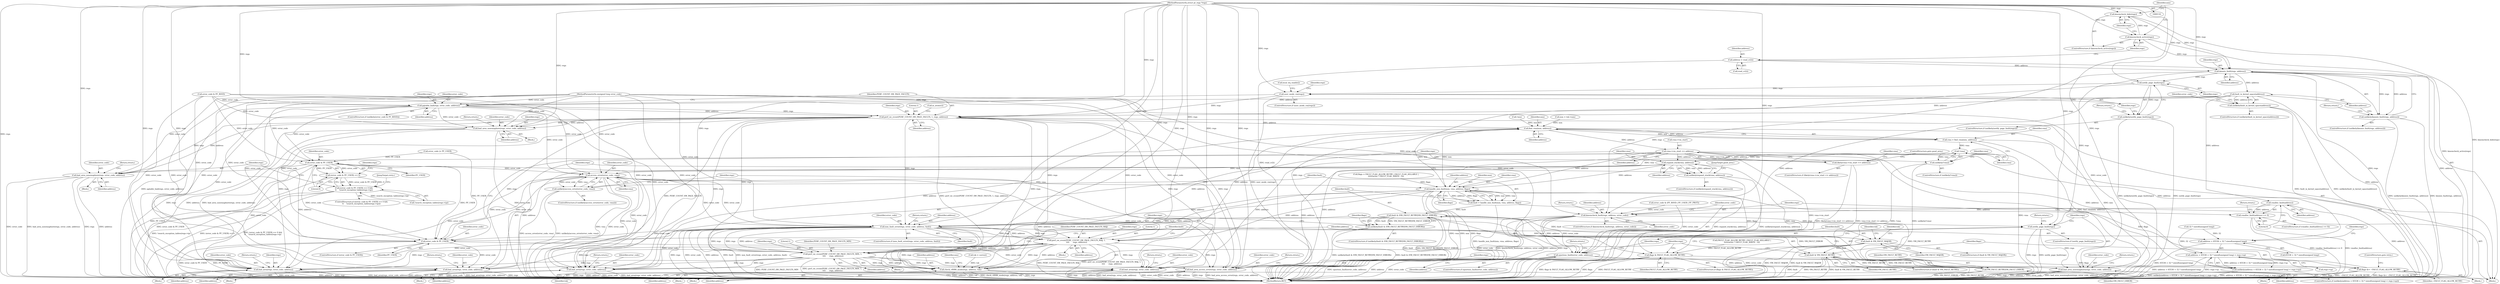digraph "0_linux_a8b0ca17b80e92faab46ee7179ba9e99ccb61233_52@pointer" {
"1000165" [label="(Call,kmmio_fault(regs, address))"];
"1000156" [label="(Call,kmemcheck_hide(regs))"];
"1000154" [label="(Call,kmemcheck_active(regs))"];
"1000117" [label="(MethodParameterIn,struct pt_regs *regs)"];
"1000150" [label="(Call,address = read_cr2())"];
"1000164" [label="(Call,unlikely(kmmio_fault(regs, address)))"];
"1000171" [label="(Call,fault_in_kernel_space(address))"];
"1000170" [label="(Call,unlikely(fault_in_kernel_space(address)))"];
"1000186" [label="(Call,vmalloc_fault(address))"];
"1000185" [label="(Call,vmalloc_fault(address) >= 0)"];
"1000191" [label="(Call,kmemcheck_fault(regs, address, error_code))"];
"1000197" [label="(Call,spurious_fault(error_code, address))"];
"1000205" [label="(Call,bad_area_nosemaphore(regs, error_code, address))"];
"1000202" [label="(Call,notify_page_fault(regs))"];
"1000237" [label="(Call,pgtable_bad(regs, error_code, address))"];
"1000241" [label="(Call,perf_sw_event(PERF_COUNT_SW_PAGE_FAULTS, 1, regs, address))"];
"1000253" [label="(Call,bad_area_nosemaphore(regs, error_code, address))"];
"1000280" [label="(Call,bad_area_nosemaphore(regs, error_code, address))"];
"1000296" [label="(Call,find_vma(mm, address))"];
"1000294" [label="(Call,vma = find_vma(mm, address))"];
"1000301" [label="(Call,!vma)"];
"1000300" [label="(Call,unlikely(!vma))"];
"1000358" [label="(Call,expand_stack(vma, address))"];
"1000357" [label="(Call,unlikely(expand_stack(vma, address)))"];
"1000362" [label="(Call,bad_area(regs, error_code, address))"];
"1000370" [label="(Call,access_error(error_code, vma))"];
"1000304" [label="(Call,bad_area(regs, error_code, address))"];
"1000326" [label="(Call,bad_area(regs, error_code, address))"];
"1000332" [label="(Call,error_code & PF_USER)"];
"1000351" [label="(Call,bad_area(regs, error_code, address))"];
"1000369" [label="(Call,unlikely(access_error(error_code, vma)))"];
"1000374" [label="(Call,bad_area_access_error(regs, error_code, address))"];
"1000381" [label="(Call,handle_mm_fault(mm, vma, address, flags))"];
"1000379" [label="(Call,fault = handle_mm_fault(mm, vma, address, flags))"];
"1000388" [label="(Call,fault & (VM_FAULT_RETRY|VM_FAULT_ERROR))"];
"1000387" [label="(Call,unlikely(fault & (VM_FAULT_RETRY|VM_FAULT_ERROR)))"];
"1000395" [label="(Call,mm_fault_error(regs, error_code, address, fault))"];
"1000407" [label="(Call,fault & VM_FAULT_MAJOR)"];
"1000432" [label="(Call,fault & VM_FAULT_RETRY)"];
"1000390" [label="(Call,VM_FAULT_RETRY|VM_FAULT_ERROR)"];
"1000415" [label="(Call,perf_sw_event(PERF_COUNT_SW_PAGE_FAULTS_MAJ, 1,\n \t\t\t\t      regs, address))"];
"1000426" [label="(Call,perf_sw_event(PERF_COUNT_SW_PAGE_FAULTS_MIN, 1,\n \t\t\t\t      regs, address))"];
"1000440" [label="(Call,check_v8086_mode(regs, address, tsk))"];
"1000402" [label="(Call,flags & FAULT_FLAG_ALLOW_RETRY)"];
"1000436" [label="(Call,flags &= ~FAULT_FLAG_ALLOW_RETRY)"];
"1000311" [label="(Call,vma->vm_start <= address)"];
"1000310" [label="(Call,likely(vma->vm_start <= address))"];
"1000338" [label="(Call,address + 65536 + 32 * sizeof(unsigned long) < regs->sp)"];
"1000337" [label="(Call,unlikely(address + 65536 + 32 * sizeof(unsigned long) < regs->sp))"];
"1000339" [label="(Call,address + 65536 + 32 * sizeof(unsigned long))"];
"1000270" [label="(Call,error_code & PF_USER)"];
"1000269" [label="(Call,(error_code & PF_USER) == 0)"];
"1000268" [label="(Call,(error_code & PF_USER) == 0 &&\n\t\t    !search_exception_tables(regs->ip))"];
"1000212" [label="(Call,notify_page_fault(regs))"];
"1000211" [label="(Call,unlikely(notify_page_fault(regs)))"];
"1000216" [label="(Call,user_mode_vm(regs))"];
"1000177" [label="(Identifier,error_code)"];
"1000241" [label="(Call,perf_sw_event(PERF_COUNT_SW_PAGE_FAULTS, 1, regs, address))"];
"1000243" [label="(Literal,1)"];
"1000254" [label="(Identifier,regs)"];
"1000269" [label="(Call,(error_code & PF_USER) == 0)"];
"1000355" [label="(Return,return;)"];
"1000383" [label="(Identifier,vma)"];
"1000435" [label="(Block,)"];
"1000170" [label="(Call,unlikely(fault_in_kernel_space(address)))"];
"1000200" [label="(Return,return;)"];
"1000332" [label="(Call,error_code & PF_USER)"];
"1000284" [label="(Return,return;)"];
"1000152" [label="(Call,read_cr2())"];
"1000322" [label="(Identifier,vma)"];
"1000347" [label="(Call,regs->sp)"];
"1000256" [label="(Identifier,address)"];
"1000118" [label="(MethodParameterIn,unsigned long error_code)"];
"1000432" [label="(Call,fault & VM_FAULT_RETRY)"];
"1000163" [label="(ControlStructure,if (unlikely(kmmio_fault(regs, address))))"];
"1000207" [label="(Identifier,error_code)"];
"1000249" [label="(Call,in_atomic())"];
"1000442" [label="(Identifier,address)"];
"1000348" [label="(Identifier,regs)"];
"1000404" [label="(Identifier,FAULT_FLAG_ALLOW_RETRY)"];
"1000283" [label="(Identifier,address)"];
"1000433" [label="(Identifier,fault)"];
"1000210" [label="(ControlStructure,if (unlikely(notify_page_fault(regs))))"];
"1000331" [label="(ControlStructure,if (error_code & PF_USER))"];
"1000171" [label="(Call,fault_in_kernel_space(address))"];
"1000413" [label="(Identifier,tsk)"];
"1000199" [label="(Identifier,address)"];
"1000212" [label="(Call,notify_page_fault(regs))"];
"1000188" [label="(Literal,0)"];
"1000410" [label="(Block,)"];
"1000370" [label="(Call,access_error(error_code, vma))"];
"1000305" [label="(Identifier,regs)"];
"1000157" [label="(Identifier,regs)"];
"1000161" [label="(Identifier,mm)"];
"1000134" [label="(Call,FAULT_FLAG_ALLOW_RETRY | FAULT_FLAG_KILLABLE |\n\t\t\t\t\t(write ? FAULT_FLAG_WRITE : 0))"];
"1000228" [label="(Identifier,regs)"];
"1000132" [label="(Call,flags = FAULT_FLAG_ALLOW_RETRY | FAULT_FLAG_KILLABLE |\n\t\t\t\t\t(write ? FAULT_FLAG_WRITE : 0))"];
"1000309" [label="(ControlStructure,if (likely(vma->vm_start <= address)))"];
"1000337" [label="(Call,unlikely(address + 65536 + 32 * sizeof(unsigned long) < regs->sp))"];
"1000234" [label="(Call,error_code & PF_RSVD)"];
"1000356" [label="(ControlStructure,if (unlikely(expand_stack(vma, address))))"];
"1000333" [label="(Identifier,error_code)"];
"1000257" [label="(Return,return;)"];
"1000371" [label="(Identifier,error_code)"];
"1000424" [label="(Identifier,tsk)"];
"1000271" [label="(Identifier,error_code)"];
"1000316" [label="(ControlStructure,goto good_area;)"];
"1000311" [label="(Call,vma->vm_start <= address)"];
"1000381" [label="(Call,handle_mm_fault(mm, vma, address, flags))"];
"1000343" [label="(Call,32 * sizeof(unsigned long))"];
"1000377" [label="(Identifier,address)"];
"1000328" [label="(Identifier,error_code)"];
"1000219" [label="(Call,local_irq_enable())"];
"1000394" [label="(ControlStructure,if (mm_fault_error(regs, error_code, address, fault)))"];
"1000176" [label="(Call,error_code & (PF_RSVD | PF_USER | PF_PROT))"];
"1000242" [label="(Identifier,PERF_COUNT_SW_PAGE_FAULTS)"];
"1000280" [label="(Call,bad_area_nosemaphore(regs, error_code, address))"];
"1000310" [label="(Call,likely(vma->vm_start <= address))"];
"1000195" [label="(Return,return;)"];
"1000245" [label="(Identifier,address)"];
"1000403" [label="(Identifier,flags)"];
"1000329" [label="(Identifier,address)"];
"1000303" [label="(Block,)"];
"1000173" [label="(Block,)"];
"1000325" [label="(Block,)"];
"1000398" [label="(Identifier,address)"];
"1000205" [label="(Call,bad_area_nosemaphore(regs, error_code, address))"];
"1000407" [label="(Call,fault & VM_FAULT_MAJOR)"];
"1000434" [label="(Identifier,VM_FAULT_RETRY)"];
"1000313" [label="(Identifier,vma)"];
"1000419" [label="(Identifier,address)"];
"1000203" [label="(Identifier,regs)"];
"1000352" [label="(Identifier,regs)"];
"1000244" [label="(Identifier,regs)"];
"1000429" [label="(Identifier,regs)"];
"1000190" [label="(ControlStructure,if (kmemcheck_fault(regs, address, error_code)))"];
"1000440" [label="(Call,check_v8086_mode(regs, address, tsk))"];
"1000334" [label="(Identifier,PF_USER)"];
"1000358" [label="(Call,expand_stack(vma, address))"];
"1000406" [label="(ControlStructure,if (fault & VM_FAULT_MAJOR))"];
"1000202" [label="(Call,notify_page_fault(regs))"];
"1000304" [label="(Call,bad_area(regs, error_code, address))"];
"1000302" [label="(Identifier,vma)"];
"1000438" [label="(Identifier,~FAULT_FLAG_ALLOW_RETRY)"];
"1000308" [label="(Return,return;)"];
"1000216" [label="(Call,user_mode_vm(regs))"];
"1000430" [label="(Identifier,address)"];
"1000285" [label="(JumpTarget,retry:)"];
"1000184" [label="(ControlStructure,if (vmalloc_fault(address) >= 0))"];
"1000238" [label="(Identifier,regs)"];
"1000367" [label="(JumpTarget,good_area:)"];
"1000277" [label="(Identifier,regs)"];
"1000117" [label="(MethodParameterIn,struct pt_regs *regs)"];
"1000250" [label="(Call,!mm)"];
"1000376" [label="(Identifier,error_code)"];
"1000172" [label="(Identifier,address)"];
"1000268" [label="(Call,(error_code & PF_USER) == 0 &&\n\t\t    !search_exception_tables(regs->ip))"];
"1000191" [label="(Call,kmemcheck_fault(regs, address, error_code))"];
"1000301" [label="(Call,!vma)"];
"1000389" [label="(Identifier,fault)"];
"1000441" [label="(Identifier,regs)"];
"1000392" [label="(Identifier,VM_FAULT_ERROR)"];
"1000397" [label="(Identifier,error_code)"];
"1000273" [label="(Literal,0)"];
"1000232" [label="(ControlStructure,if (unlikely(error_code & PF_RSVD)))"];
"1000380" [label="(Identifier,fault)"];
"1000395" [label="(Call,mm_fault_error(regs, error_code, address, fault))"];
"1000307" [label="(Identifier,address)"];
"1000270" [label="(Call,error_code & PF_USER)"];
"1000375" [label="(Identifier,regs)"];
"1000192" [label="(Identifier,regs)"];
"1000363" [label="(Identifier,regs)"];
"1000213" [label="(Identifier,regs)"];
"1000385" [label="(Identifier,flags)"];
"1000198" [label="(Identifier,error_code)"];
"1000426" [label="(Call,perf_sw_event(PERF_COUNT_SW_PAGE_FAULTS_MIN, 1,\n \t\t\t\t      regs, address))"];
"1000208" [label="(Identifier,address)"];
"1000154" [label="(Call,kmemcheck_active(regs))"];
"1000364" [label="(Identifier,error_code)"];
"1000186" [label="(Call,vmalloc_fault(address))"];
"1000418" [label="(Identifier,regs)"];
"1000315" [label="(Identifier,address)"];
"1000193" [label="(Identifier,address)"];
"1000362" [label="(Call,bad_area(regs, error_code, address))"];
"1000306" [label="(Identifier,error_code)"];
"1000330" [label="(Return,return;)"];
"1000366" [label="(Return,return;)"];
"1000379" [label="(Call,fault = handle_mm_fault(mm, vma, address, flags))"];
"1000400" [label="(Return,return;)"];
"1000215" [label="(ControlStructure,if (user_mode_vm(regs)))"];
"1000326" [label="(Call,bad_area(regs, error_code, address))"];
"1000267" [label="(ControlStructure,if ((error_code & PF_USER) == 0 &&\n\t\t    !search_exception_tables(regs->ip)))"];
"1000368" [label="(ControlStructure,if (unlikely(access_error(error_code, vma))))"];
"1000339" [label="(Call,address + 65536 + 32 * sizeof(unsigned long))"];
"1000391" [label="(Identifier,VM_FAULT_RETRY)"];
"1000167" [label="(Identifier,address)"];
"1000153" [label="(ControlStructure,if (kmemcheck_active(regs)))"];
"1000217" [label="(Identifier,regs)"];
"1000351" [label="(Call,bad_area(regs, error_code, address))"];
"1000185" [label="(Call,vmalloc_fault(address) >= 0)"];
"1000295" [label="(Identifier,vma)"];
"1000360" [label="(Identifier,address)"];
"1000417" [label="(Literal,1)"];
"1000155" [label="(Identifier,regs)"];
"1000341" [label="(Call,65536 + 32 * sizeof(unsigned long))"];
"1000204" [label="(Return,return;)"];
"1000220" [label="(Call,error_code |= PF_USER)"];
"1000350" [label="(Block,)"];
"1000201" [label="(ControlStructure,if (notify_page_fault(regs)))"];
"1000384" [label="(Identifier,address)"];
"1000431" [label="(ControlStructure,if (fault & VM_FAULT_RETRY))"];
"1000382" [label="(Identifier,mm)"];
"1000189" [label="(Return,return;)"];
"1000399" [label="(Identifier,fault)"];
"1000168" [label="(Return,return;)"];
"1000297" [label="(Identifier,mm)"];
"1000390" [label="(Call,VM_FAULT_RETRY|VM_FAULT_ERROR)"];
"1000298" [label="(Identifier,address)"];
"1000272" [label="(Identifier,PF_USER)"];
"1000165" [label="(Call,kmmio_fault(regs, address))"];
"1000300" [label="(Call,unlikely(!vma))"];
"1000197" [label="(Call,spurious_fault(error_code, address))"];
"1000281" [label="(Identifier,regs)"];
"1000428" [label="(Literal,1)"];
"1000164" [label="(Call,unlikely(kmmio_fault(regs, address)))"];
"1000401" [label="(ControlStructure,if (flags & FAULT_FLAG_ALLOW_RETRY))"];
"1000357" [label="(Call,unlikely(expand_stack(vma, address)))"];
"1000299" [label="(ControlStructure,if (unlikely(!vma)))"];
"1000373" [label="(Block,)"];
"1000237" [label="(Call,pgtable_bad(regs, error_code, address))"];
"1000169" [label="(ControlStructure,if (unlikely(fault_in_kernel_space(address))))"];
"1000296" [label="(Call,find_vma(mm, address))"];
"1000436" [label="(Call,flags &= ~FAULT_FLAG_ALLOW_RETRY)"];
"1000145" [label="(Call,mm = tsk->mm)"];
"1000415" [label="(Call,perf_sw_event(PERF_COUNT_SW_PAGE_FAULTS_MAJ, 1,\n \t\t\t\t      regs, address))"];
"1000388" [label="(Call,fault & (VM_FAULT_RETRY|VM_FAULT_ERROR))"];
"1000194" [label="(Identifier,error_code)"];
"1000274" [label="(Call,!search_exception_tables(regs->ip))"];
"1000166" [label="(Identifier,regs)"];
"1000437" [label="(Identifier,flags)"];
"1000214" [label="(Return,return;)"];
"1000327" [label="(Identifier,regs)"];
"1000206" [label="(Identifier,regs)"];
"1000187" [label="(Identifier,address)"];
"1000387" [label="(Call,unlikely(fault & (VM_FAULT_RETRY|VM_FAULT_ERROR)))"];
"1000365" [label="(Identifier,address)"];
"1000336" [label="(ControlStructure,if (unlikely(address + 65536 + 32 * sizeof(unsigned long) < regs->sp)))"];
"1000252" [label="(Block,)"];
"1000386" [label="(ControlStructure,if (unlikely(fault & (VM_FAULT_RETRY|VM_FAULT_ERROR))))"];
"1000361" [label="(Block,)"];
"1000279" [label="(Block,)"];
"1000408" [label="(Identifier,fault)"];
"1000354" [label="(Identifier,address)"];
"1000294" [label="(Call,vma = find_vma(mm, address))"];
"1000209" [label="(Return,return;)"];
"1000427" [label="(Identifier,PERF_COUNT_SW_PAGE_FAULTS_MIN)"];
"1000447" [label="(Identifier,mm)"];
"1000151" [label="(Identifier,address)"];
"1000338" [label="(Call,address + 65536 + 32 * sizeof(unsigned long) < regs->sp)"];
"1000369" [label="(Call,unlikely(access_error(error_code, vma)))"];
"1000150" [label="(Call,address = read_cr2())"];
"1000253" [label="(Call,bad_area_nosemaphore(regs, error_code, address))"];
"1000374" [label="(Call,bad_area_access_error(regs, error_code, address))"];
"1000372" [label="(Identifier,vma)"];
"1000240" [label="(Identifier,address)"];
"1000396" [label="(Identifier,regs)"];
"1000449" [label="(MethodReturn,RET)"];
"1000312" [label="(Call,vma->vm_start)"];
"1000340" [label="(Identifier,address)"];
"1000402" [label="(Call,flags & FAULT_FLAG_ALLOW_RETRY)"];
"1000416" [label="(Identifier,PERF_COUNT_SW_PAGE_FAULTS_MAJ)"];
"1000142" [label="(Call,tsk = current)"];
"1000282" [label="(Identifier,error_code)"];
"1000359" [label="(Identifier,vma)"];
"1000439" [label="(ControlStructure,goto retry;)"];
"1000156" [label="(Call,kmemcheck_hide(regs))"];
"1000353" [label="(Identifier,error_code)"];
"1000196" [label="(ControlStructure,if (spurious_fault(error_code, address)))"];
"1000378" [label="(Return,return;)"];
"1000409" [label="(Identifier,VM_FAULT_MAJOR)"];
"1000421" [label="(Block,)"];
"1000255" [label="(Identifier,error_code)"];
"1000443" [label="(Identifier,tsk)"];
"1000119" [label="(Block,)"];
"1000211" [label="(Call,unlikely(notify_page_fault(regs)))"];
"1000239" [label="(Identifier,error_code)"];
"1000165" -> "1000164"  [label="AST: "];
"1000165" -> "1000167"  [label="CFG: "];
"1000166" -> "1000165"  [label="AST: "];
"1000167" -> "1000165"  [label="AST: "];
"1000164" -> "1000165"  [label="CFG: "];
"1000165" -> "1000449"  [label="DDG: regs"];
"1000165" -> "1000449"  [label="DDG: address"];
"1000165" -> "1000164"  [label="DDG: regs"];
"1000165" -> "1000164"  [label="DDG: address"];
"1000156" -> "1000165"  [label="DDG: regs"];
"1000154" -> "1000165"  [label="DDG: regs"];
"1000117" -> "1000165"  [label="DDG: regs"];
"1000150" -> "1000165"  [label="DDG: address"];
"1000165" -> "1000171"  [label="DDG: address"];
"1000165" -> "1000191"  [label="DDG: regs"];
"1000165" -> "1000202"  [label="DDG: regs"];
"1000165" -> "1000212"  [label="DDG: regs"];
"1000156" -> "1000153"  [label="AST: "];
"1000156" -> "1000157"  [label="CFG: "];
"1000157" -> "1000156"  [label="AST: "];
"1000161" -> "1000156"  [label="CFG: "];
"1000156" -> "1000449"  [label="DDG: kmemcheck_hide(regs)"];
"1000154" -> "1000156"  [label="DDG: regs"];
"1000117" -> "1000156"  [label="DDG: regs"];
"1000154" -> "1000153"  [label="AST: "];
"1000154" -> "1000155"  [label="CFG: "];
"1000155" -> "1000154"  [label="AST: "];
"1000157" -> "1000154"  [label="CFG: "];
"1000161" -> "1000154"  [label="CFG: "];
"1000154" -> "1000449"  [label="DDG: kmemcheck_active(regs)"];
"1000117" -> "1000154"  [label="DDG: regs"];
"1000117" -> "1000116"  [label="AST: "];
"1000117" -> "1000449"  [label="DDG: regs"];
"1000117" -> "1000191"  [label="DDG: regs"];
"1000117" -> "1000202"  [label="DDG: regs"];
"1000117" -> "1000205"  [label="DDG: regs"];
"1000117" -> "1000212"  [label="DDG: regs"];
"1000117" -> "1000216"  [label="DDG: regs"];
"1000117" -> "1000237"  [label="DDG: regs"];
"1000117" -> "1000241"  [label="DDG: regs"];
"1000117" -> "1000253"  [label="DDG: regs"];
"1000117" -> "1000280"  [label="DDG: regs"];
"1000117" -> "1000304"  [label="DDG: regs"];
"1000117" -> "1000326"  [label="DDG: regs"];
"1000117" -> "1000351"  [label="DDG: regs"];
"1000117" -> "1000362"  [label="DDG: regs"];
"1000117" -> "1000374"  [label="DDG: regs"];
"1000117" -> "1000395"  [label="DDG: regs"];
"1000117" -> "1000415"  [label="DDG: regs"];
"1000117" -> "1000426"  [label="DDG: regs"];
"1000117" -> "1000440"  [label="DDG: regs"];
"1000150" -> "1000119"  [label="AST: "];
"1000150" -> "1000152"  [label="CFG: "];
"1000151" -> "1000150"  [label="AST: "];
"1000152" -> "1000150"  [label="AST: "];
"1000155" -> "1000150"  [label="CFG: "];
"1000150" -> "1000449"  [label="DDG: read_cr2()"];
"1000164" -> "1000163"  [label="AST: "];
"1000168" -> "1000164"  [label="CFG: "];
"1000172" -> "1000164"  [label="CFG: "];
"1000164" -> "1000449"  [label="DDG: unlikely(kmmio_fault(regs, address))"];
"1000164" -> "1000449"  [label="DDG: kmmio_fault(regs, address)"];
"1000171" -> "1000170"  [label="AST: "];
"1000171" -> "1000172"  [label="CFG: "];
"1000172" -> "1000171"  [label="AST: "];
"1000170" -> "1000171"  [label="CFG: "];
"1000171" -> "1000449"  [label="DDG: address"];
"1000171" -> "1000170"  [label="DDG: address"];
"1000171" -> "1000186"  [label="DDG: address"];
"1000171" -> "1000197"  [label="DDG: address"];
"1000171" -> "1000237"  [label="DDG: address"];
"1000171" -> "1000241"  [label="DDG: address"];
"1000170" -> "1000169"  [label="AST: "];
"1000177" -> "1000170"  [label="CFG: "];
"1000213" -> "1000170"  [label="CFG: "];
"1000170" -> "1000449"  [label="DDG: fault_in_kernel_space(address)"];
"1000170" -> "1000449"  [label="DDG: unlikely(fault_in_kernel_space(address))"];
"1000186" -> "1000185"  [label="AST: "];
"1000186" -> "1000187"  [label="CFG: "];
"1000187" -> "1000186"  [label="AST: "];
"1000188" -> "1000186"  [label="CFG: "];
"1000186" -> "1000449"  [label="DDG: address"];
"1000186" -> "1000185"  [label="DDG: address"];
"1000186" -> "1000191"  [label="DDG: address"];
"1000185" -> "1000184"  [label="AST: "];
"1000185" -> "1000188"  [label="CFG: "];
"1000188" -> "1000185"  [label="AST: "];
"1000189" -> "1000185"  [label="CFG: "];
"1000192" -> "1000185"  [label="CFG: "];
"1000185" -> "1000449"  [label="DDG: vmalloc_fault(address)"];
"1000185" -> "1000449"  [label="DDG: vmalloc_fault(address) >= 0"];
"1000191" -> "1000190"  [label="AST: "];
"1000191" -> "1000194"  [label="CFG: "];
"1000192" -> "1000191"  [label="AST: "];
"1000193" -> "1000191"  [label="AST: "];
"1000194" -> "1000191"  [label="AST: "];
"1000195" -> "1000191"  [label="CFG: "];
"1000198" -> "1000191"  [label="CFG: "];
"1000191" -> "1000449"  [label="DDG: error_code"];
"1000191" -> "1000449"  [label="DDG: kmemcheck_fault(regs, address, error_code)"];
"1000191" -> "1000449"  [label="DDG: address"];
"1000191" -> "1000449"  [label="DDG: regs"];
"1000176" -> "1000191"  [label="DDG: error_code"];
"1000118" -> "1000191"  [label="DDG: error_code"];
"1000191" -> "1000197"  [label="DDG: error_code"];
"1000191" -> "1000197"  [label="DDG: address"];
"1000191" -> "1000202"  [label="DDG: regs"];
"1000197" -> "1000196"  [label="AST: "];
"1000197" -> "1000199"  [label="CFG: "];
"1000198" -> "1000197"  [label="AST: "];
"1000199" -> "1000197"  [label="AST: "];
"1000200" -> "1000197"  [label="CFG: "];
"1000203" -> "1000197"  [label="CFG: "];
"1000197" -> "1000449"  [label="DDG: spurious_fault(error_code, address)"];
"1000197" -> "1000449"  [label="DDG: address"];
"1000197" -> "1000449"  [label="DDG: error_code"];
"1000176" -> "1000197"  [label="DDG: error_code"];
"1000118" -> "1000197"  [label="DDG: error_code"];
"1000197" -> "1000205"  [label="DDG: error_code"];
"1000197" -> "1000205"  [label="DDG: address"];
"1000205" -> "1000173"  [label="AST: "];
"1000205" -> "1000208"  [label="CFG: "];
"1000206" -> "1000205"  [label="AST: "];
"1000207" -> "1000205"  [label="AST: "];
"1000208" -> "1000205"  [label="AST: "];
"1000209" -> "1000205"  [label="CFG: "];
"1000205" -> "1000449"  [label="DDG: regs"];
"1000205" -> "1000449"  [label="DDG: address"];
"1000205" -> "1000449"  [label="DDG: error_code"];
"1000205" -> "1000449"  [label="DDG: bad_area_nosemaphore(regs, error_code, address)"];
"1000202" -> "1000205"  [label="DDG: regs"];
"1000118" -> "1000205"  [label="DDG: error_code"];
"1000202" -> "1000201"  [label="AST: "];
"1000202" -> "1000203"  [label="CFG: "];
"1000203" -> "1000202"  [label="AST: "];
"1000204" -> "1000202"  [label="CFG: "];
"1000206" -> "1000202"  [label="CFG: "];
"1000202" -> "1000449"  [label="DDG: regs"];
"1000202" -> "1000449"  [label="DDG: notify_page_fault(regs)"];
"1000237" -> "1000232"  [label="AST: "];
"1000237" -> "1000240"  [label="CFG: "];
"1000238" -> "1000237"  [label="AST: "];
"1000239" -> "1000237"  [label="AST: "];
"1000240" -> "1000237"  [label="AST: "];
"1000242" -> "1000237"  [label="CFG: "];
"1000237" -> "1000449"  [label="DDG: pgtable_bad(regs, error_code, address)"];
"1000216" -> "1000237"  [label="DDG: regs"];
"1000234" -> "1000237"  [label="DDG: error_code"];
"1000118" -> "1000237"  [label="DDG: error_code"];
"1000237" -> "1000241"  [label="DDG: regs"];
"1000237" -> "1000241"  [label="DDG: address"];
"1000237" -> "1000253"  [label="DDG: error_code"];
"1000237" -> "1000270"  [label="DDG: error_code"];
"1000237" -> "1000304"  [label="DDG: error_code"];
"1000237" -> "1000326"  [label="DDG: error_code"];
"1000237" -> "1000332"  [label="DDG: error_code"];
"1000237" -> "1000370"  [label="DDG: error_code"];
"1000241" -> "1000119"  [label="AST: "];
"1000241" -> "1000245"  [label="CFG: "];
"1000242" -> "1000241"  [label="AST: "];
"1000243" -> "1000241"  [label="AST: "];
"1000244" -> "1000241"  [label="AST: "];
"1000245" -> "1000241"  [label="AST: "];
"1000249" -> "1000241"  [label="CFG: "];
"1000241" -> "1000449"  [label="DDG: PERF_COUNT_SW_PAGE_FAULTS"];
"1000241" -> "1000449"  [label="DDG: perf_sw_event(PERF_COUNT_SW_PAGE_FAULTS, 1, regs, address)"];
"1000216" -> "1000241"  [label="DDG: regs"];
"1000241" -> "1000253"  [label="DDG: regs"];
"1000241" -> "1000253"  [label="DDG: address"];
"1000241" -> "1000280"  [label="DDG: regs"];
"1000241" -> "1000280"  [label="DDG: address"];
"1000241" -> "1000296"  [label="DDG: address"];
"1000241" -> "1000304"  [label="DDG: regs"];
"1000241" -> "1000326"  [label="DDG: regs"];
"1000241" -> "1000351"  [label="DDG: regs"];
"1000241" -> "1000362"  [label="DDG: regs"];
"1000241" -> "1000374"  [label="DDG: regs"];
"1000241" -> "1000395"  [label="DDG: regs"];
"1000241" -> "1000415"  [label="DDG: regs"];
"1000241" -> "1000426"  [label="DDG: regs"];
"1000241" -> "1000440"  [label="DDG: regs"];
"1000253" -> "1000252"  [label="AST: "];
"1000253" -> "1000256"  [label="CFG: "];
"1000254" -> "1000253"  [label="AST: "];
"1000255" -> "1000253"  [label="AST: "];
"1000256" -> "1000253"  [label="AST: "];
"1000257" -> "1000253"  [label="CFG: "];
"1000253" -> "1000449"  [label="DDG: bad_area_nosemaphore(regs, error_code, address)"];
"1000253" -> "1000449"  [label="DDG: error_code"];
"1000253" -> "1000449"  [label="DDG: regs"];
"1000253" -> "1000449"  [label="DDG: address"];
"1000234" -> "1000253"  [label="DDG: error_code"];
"1000118" -> "1000253"  [label="DDG: error_code"];
"1000280" -> "1000279"  [label="AST: "];
"1000280" -> "1000283"  [label="CFG: "];
"1000281" -> "1000280"  [label="AST: "];
"1000282" -> "1000280"  [label="AST: "];
"1000283" -> "1000280"  [label="AST: "];
"1000284" -> "1000280"  [label="CFG: "];
"1000280" -> "1000449"  [label="DDG: error_code"];
"1000280" -> "1000449"  [label="DDG: bad_area_nosemaphore(regs, error_code, address)"];
"1000280" -> "1000449"  [label="DDG: regs"];
"1000280" -> "1000449"  [label="DDG: address"];
"1000270" -> "1000280"  [label="DDG: error_code"];
"1000118" -> "1000280"  [label="DDG: error_code"];
"1000296" -> "1000294"  [label="AST: "];
"1000296" -> "1000298"  [label="CFG: "];
"1000297" -> "1000296"  [label="AST: "];
"1000298" -> "1000296"  [label="AST: "];
"1000294" -> "1000296"  [label="CFG: "];
"1000296" -> "1000449"  [label="DDG: mm"];
"1000296" -> "1000294"  [label="DDG: mm"];
"1000296" -> "1000294"  [label="DDG: address"];
"1000250" -> "1000296"  [label="DDG: mm"];
"1000381" -> "1000296"  [label="DDG: mm"];
"1000145" -> "1000296"  [label="DDG: mm"];
"1000415" -> "1000296"  [label="DDG: address"];
"1000426" -> "1000296"  [label="DDG: address"];
"1000296" -> "1000304"  [label="DDG: address"];
"1000296" -> "1000311"  [label="DDG: address"];
"1000296" -> "1000381"  [label="DDG: mm"];
"1000294" -> "1000119"  [label="AST: "];
"1000295" -> "1000294"  [label="AST: "];
"1000302" -> "1000294"  [label="CFG: "];
"1000294" -> "1000449"  [label="DDG: find_vma(mm, address)"];
"1000294" -> "1000301"  [label="DDG: vma"];
"1000301" -> "1000300"  [label="AST: "];
"1000301" -> "1000302"  [label="CFG: "];
"1000302" -> "1000301"  [label="AST: "];
"1000300" -> "1000301"  [label="CFG: "];
"1000301" -> "1000449"  [label="DDG: vma"];
"1000301" -> "1000300"  [label="DDG: vma"];
"1000301" -> "1000358"  [label="DDG: vma"];
"1000301" -> "1000370"  [label="DDG: vma"];
"1000300" -> "1000299"  [label="AST: "];
"1000305" -> "1000300"  [label="CFG: "];
"1000313" -> "1000300"  [label="CFG: "];
"1000300" -> "1000449"  [label="DDG: !vma"];
"1000300" -> "1000449"  [label="DDG: unlikely(!vma)"];
"1000358" -> "1000357"  [label="AST: "];
"1000358" -> "1000360"  [label="CFG: "];
"1000359" -> "1000358"  [label="AST: "];
"1000360" -> "1000358"  [label="AST: "];
"1000357" -> "1000358"  [label="CFG: "];
"1000358" -> "1000449"  [label="DDG: vma"];
"1000358" -> "1000357"  [label="DDG: vma"];
"1000358" -> "1000357"  [label="DDG: address"];
"1000311" -> "1000358"  [label="DDG: address"];
"1000358" -> "1000362"  [label="DDG: address"];
"1000358" -> "1000370"  [label="DDG: vma"];
"1000358" -> "1000374"  [label="DDG: address"];
"1000358" -> "1000381"  [label="DDG: address"];
"1000357" -> "1000356"  [label="AST: "];
"1000363" -> "1000357"  [label="CFG: "];
"1000367" -> "1000357"  [label="CFG: "];
"1000357" -> "1000449"  [label="DDG: unlikely(expand_stack(vma, address))"];
"1000357" -> "1000449"  [label="DDG: expand_stack(vma, address)"];
"1000362" -> "1000361"  [label="AST: "];
"1000362" -> "1000365"  [label="CFG: "];
"1000363" -> "1000362"  [label="AST: "];
"1000364" -> "1000362"  [label="AST: "];
"1000365" -> "1000362"  [label="AST: "];
"1000366" -> "1000362"  [label="CFG: "];
"1000362" -> "1000449"  [label="DDG: address"];
"1000362" -> "1000449"  [label="DDG: error_code"];
"1000362" -> "1000449"  [label="DDG: bad_area(regs, error_code, address)"];
"1000362" -> "1000449"  [label="DDG: regs"];
"1000415" -> "1000362"  [label="DDG: regs"];
"1000426" -> "1000362"  [label="DDG: regs"];
"1000332" -> "1000362"  [label="DDG: error_code"];
"1000118" -> "1000362"  [label="DDG: error_code"];
"1000370" -> "1000369"  [label="AST: "];
"1000370" -> "1000372"  [label="CFG: "];
"1000371" -> "1000370"  [label="AST: "];
"1000372" -> "1000370"  [label="AST: "];
"1000369" -> "1000370"  [label="CFG: "];
"1000370" -> "1000449"  [label="DDG: vma"];
"1000370" -> "1000449"  [label="DDG: error_code"];
"1000370" -> "1000304"  [label="DDG: error_code"];
"1000370" -> "1000326"  [label="DDG: error_code"];
"1000370" -> "1000332"  [label="DDG: error_code"];
"1000370" -> "1000369"  [label="DDG: error_code"];
"1000370" -> "1000369"  [label="DDG: vma"];
"1000395" -> "1000370"  [label="DDG: error_code"];
"1000332" -> "1000370"  [label="DDG: error_code"];
"1000234" -> "1000370"  [label="DDG: error_code"];
"1000270" -> "1000370"  [label="DDG: error_code"];
"1000118" -> "1000370"  [label="DDG: error_code"];
"1000370" -> "1000374"  [label="DDG: error_code"];
"1000370" -> "1000381"  [label="DDG: vma"];
"1000370" -> "1000395"  [label="DDG: error_code"];
"1000304" -> "1000303"  [label="AST: "];
"1000304" -> "1000307"  [label="CFG: "];
"1000305" -> "1000304"  [label="AST: "];
"1000306" -> "1000304"  [label="AST: "];
"1000307" -> "1000304"  [label="AST: "];
"1000308" -> "1000304"  [label="CFG: "];
"1000304" -> "1000449"  [label="DDG: bad_area(regs, error_code, address)"];
"1000304" -> "1000449"  [label="DDG: regs"];
"1000304" -> "1000449"  [label="DDG: address"];
"1000304" -> "1000449"  [label="DDG: error_code"];
"1000415" -> "1000304"  [label="DDG: regs"];
"1000426" -> "1000304"  [label="DDG: regs"];
"1000395" -> "1000304"  [label="DDG: error_code"];
"1000234" -> "1000304"  [label="DDG: error_code"];
"1000270" -> "1000304"  [label="DDG: error_code"];
"1000118" -> "1000304"  [label="DDG: error_code"];
"1000326" -> "1000325"  [label="AST: "];
"1000326" -> "1000329"  [label="CFG: "];
"1000327" -> "1000326"  [label="AST: "];
"1000328" -> "1000326"  [label="AST: "];
"1000329" -> "1000326"  [label="AST: "];
"1000330" -> "1000326"  [label="CFG: "];
"1000326" -> "1000449"  [label="DDG: bad_area(regs, error_code, address)"];
"1000326" -> "1000449"  [label="DDG: error_code"];
"1000326" -> "1000449"  [label="DDG: address"];
"1000326" -> "1000449"  [label="DDG: regs"];
"1000415" -> "1000326"  [label="DDG: regs"];
"1000426" -> "1000326"  [label="DDG: regs"];
"1000395" -> "1000326"  [label="DDG: error_code"];
"1000234" -> "1000326"  [label="DDG: error_code"];
"1000270" -> "1000326"  [label="DDG: error_code"];
"1000118" -> "1000326"  [label="DDG: error_code"];
"1000311" -> "1000326"  [label="DDG: address"];
"1000332" -> "1000331"  [label="AST: "];
"1000332" -> "1000334"  [label="CFG: "];
"1000333" -> "1000332"  [label="AST: "];
"1000334" -> "1000332"  [label="AST: "];
"1000340" -> "1000332"  [label="CFG: "];
"1000359" -> "1000332"  [label="CFG: "];
"1000332" -> "1000449"  [label="DDG: PF_USER"];
"1000332" -> "1000449"  [label="DDG: error_code & PF_USER"];
"1000395" -> "1000332"  [label="DDG: error_code"];
"1000234" -> "1000332"  [label="DDG: error_code"];
"1000270" -> "1000332"  [label="DDG: error_code"];
"1000270" -> "1000332"  [label="DDG: PF_USER"];
"1000118" -> "1000332"  [label="DDG: error_code"];
"1000220" -> "1000332"  [label="DDG: PF_USER"];
"1000332" -> "1000351"  [label="DDG: error_code"];
"1000351" -> "1000350"  [label="AST: "];
"1000351" -> "1000354"  [label="CFG: "];
"1000352" -> "1000351"  [label="AST: "];
"1000353" -> "1000351"  [label="AST: "];
"1000354" -> "1000351"  [label="AST: "];
"1000355" -> "1000351"  [label="CFG: "];
"1000351" -> "1000449"  [label="DDG: bad_area(regs, error_code, address)"];
"1000351" -> "1000449"  [label="DDG: error_code"];
"1000351" -> "1000449"  [label="DDG: regs"];
"1000351" -> "1000449"  [label="DDG: address"];
"1000415" -> "1000351"  [label="DDG: regs"];
"1000426" -> "1000351"  [label="DDG: regs"];
"1000118" -> "1000351"  [label="DDG: error_code"];
"1000311" -> "1000351"  [label="DDG: address"];
"1000369" -> "1000368"  [label="AST: "];
"1000375" -> "1000369"  [label="CFG: "];
"1000380" -> "1000369"  [label="CFG: "];
"1000369" -> "1000449"  [label="DDG: unlikely(access_error(error_code, vma))"];
"1000369" -> "1000449"  [label="DDG: access_error(error_code, vma)"];
"1000374" -> "1000373"  [label="AST: "];
"1000374" -> "1000377"  [label="CFG: "];
"1000375" -> "1000374"  [label="AST: "];
"1000376" -> "1000374"  [label="AST: "];
"1000377" -> "1000374"  [label="AST: "];
"1000378" -> "1000374"  [label="CFG: "];
"1000374" -> "1000449"  [label="DDG: error_code"];
"1000374" -> "1000449"  [label="DDG: address"];
"1000374" -> "1000449"  [label="DDG: regs"];
"1000374" -> "1000449"  [label="DDG: bad_area_access_error(regs, error_code, address)"];
"1000415" -> "1000374"  [label="DDG: regs"];
"1000426" -> "1000374"  [label="DDG: regs"];
"1000118" -> "1000374"  [label="DDG: error_code"];
"1000311" -> "1000374"  [label="DDG: address"];
"1000381" -> "1000379"  [label="AST: "];
"1000381" -> "1000385"  [label="CFG: "];
"1000382" -> "1000381"  [label="AST: "];
"1000383" -> "1000381"  [label="AST: "];
"1000384" -> "1000381"  [label="AST: "];
"1000385" -> "1000381"  [label="AST: "];
"1000379" -> "1000381"  [label="CFG: "];
"1000381" -> "1000449"  [label="DDG: vma"];
"1000381" -> "1000449"  [label="DDG: mm"];
"1000381" -> "1000449"  [label="DDG: flags"];
"1000381" -> "1000379"  [label="DDG: mm"];
"1000381" -> "1000379"  [label="DDG: vma"];
"1000381" -> "1000379"  [label="DDG: address"];
"1000381" -> "1000379"  [label="DDG: flags"];
"1000311" -> "1000381"  [label="DDG: address"];
"1000436" -> "1000381"  [label="DDG: flags"];
"1000132" -> "1000381"  [label="DDG: flags"];
"1000381" -> "1000395"  [label="DDG: address"];
"1000381" -> "1000402"  [label="DDG: flags"];
"1000381" -> "1000415"  [label="DDG: address"];
"1000381" -> "1000426"  [label="DDG: address"];
"1000381" -> "1000440"  [label="DDG: address"];
"1000379" -> "1000119"  [label="AST: "];
"1000380" -> "1000379"  [label="AST: "];
"1000389" -> "1000379"  [label="CFG: "];
"1000379" -> "1000449"  [label="DDG: handle_mm_fault(mm, vma, address, flags)"];
"1000379" -> "1000388"  [label="DDG: fault"];
"1000388" -> "1000387"  [label="AST: "];
"1000388" -> "1000390"  [label="CFG: "];
"1000389" -> "1000388"  [label="AST: "];
"1000390" -> "1000388"  [label="AST: "];
"1000387" -> "1000388"  [label="CFG: "];
"1000388" -> "1000449"  [label="DDG: fault"];
"1000388" -> "1000449"  [label="DDG: VM_FAULT_RETRY|VM_FAULT_ERROR"];
"1000388" -> "1000387"  [label="DDG: fault"];
"1000388" -> "1000387"  [label="DDG: VM_FAULT_RETRY|VM_FAULT_ERROR"];
"1000390" -> "1000388"  [label="DDG: VM_FAULT_RETRY"];
"1000390" -> "1000388"  [label="DDG: VM_FAULT_ERROR"];
"1000388" -> "1000395"  [label="DDG: fault"];
"1000388" -> "1000407"  [label="DDG: fault"];
"1000387" -> "1000386"  [label="AST: "];
"1000396" -> "1000387"  [label="CFG: "];
"1000403" -> "1000387"  [label="CFG: "];
"1000387" -> "1000449"  [label="DDG: fault & (VM_FAULT_RETRY|VM_FAULT_ERROR)"];
"1000387" -> "1000449"  [label="DDG: unlikely(fault & (VM_FAULT_RETRY|VM_FAULT_ERROR))"];
"1000395" -> "1000394"  [label="AST: "];
"1000395" -> "1000399"  [label="CFG: "];
"1000396" -> "1000395"  [label="AST: "];
"1000397" -> "1000395"  [label="AST: "];
"1000398" -> "1000395"  [label="AST: "];
"1000399" -> "1000395"  [label="AST: "];
"1000400" -> "1000395"  [label="CFG: "];
"1000403" -> "1000395"  [label="CFG: "];
"1000395" -> "1000449"  [label="DDG: regs"];
"1000395" -> "1000449"  [label="DDG: error_code"];
"1000395" -> "1000449"  [label="DDG: address"];
"1000395" -> "1000449"  [label="DDG: fault"];
"1000395" -> "1000449"  [label="DDG: mm_fault_error(regs, error_code, address, fault)"];
"1000415" -> "1000395"  [label="DDG: regs"];
"1000426" -> "1000395"  [label="DDG: regs"];
"1000118" -> "1000395"  [label="DDG: error_code"];
"1000395" -> "1000407"  [label="DDG: fault"];
"1000395" -> "1000415"  [label="DDG: regs"];
"1000395" -> "1000415"  [label="DDG: address"];
"1000395" -> "1000426"  [label="DDG: regs"];
"1000395" -> "1000426"  [label="DDG: address"];
"1000395" -> "1000440"  [label="DDG: regs"];
"1000395" -> "1000440"  [label="DDG: address"];
"1000407" -> "1000406"  [label="AST: "];
"1000407" -> "1000409"  [label="CFG: "];
"1000408" -> "1000407"  [label="AST: "];
"1000409" -> "1000407"  [label="AST: "];
"1000413" -> "1000407"  [label="CFG: "];
"1000424" -> "1000407"  [label="CFG: "];
"1000407" -> "1000449"  [label="DDG: VM_FAULT_MAJOR"];
"1000407" -> "1000449"  [label="DDG: fault & VM_FAULT_MAJOR"];
"1000407" -> "1000432"  [label="DDG: fault"];
"1000432" -> "1000431"  [label="AST: "];
"1000432" -> "1000434"  [label="CFG: "];
"1000433" -> "1000432"  [label="AST: "];
"1000434" -> "1000432"  [label="AST: "];
"1000437" -> "1000432"  [label="CFG: "];
"1000441" -> "1000432"  [label="CFG: "];
"1000432" -> "1000449"  [label="DDG: VM_FAULT_RETRY"];
"1000432" -> "1000449"  [label="DDG: fault & VM_FAULT_RETRY"];
"1000432" -> "1000449"  [label="DDG: fault"];
"1000432" -> "1000390"  [label="DDG: VM_FAULT_RETRY"];
"1000390" -> "1000432"  [label="DDG: VM_FAULT_RETRY"];
"1000390" -> "1000392"  [label="CFG: "];
"1000391" -> "1000390"  [label="AST: "];
"1000392" -> "1000390"  [label="AST: "];
"1000390" -> "1000449"  [label="DDG: VM_FAULT_ERROR"];
"1000390" -> "1000449"  [label="DDG: VM_FAULT_RETRY"];
"1000415" -> "1000410"  [label="AST: "];
"1000415" -> "1000419"  [label="CFG: "];
"1000416" -> "1000415"  [label="AST: "];
"1000417" -> "1000415"  [label="AST: "];
"1000418" -> "1000415"  [label="AST: "];
"1000419" -> "1000415"  [label="AST: "];
"1000433" -> "1000415"  [label="CFG: "];
"1000415" -> "1000449"  [label="DDG: PERF_COUNT_SW_PAGE_FAULTS_MAJ"];
"1000415" -> "1000449"  [label="DDG: perf_sw_event(PERF_COUNT_SW_PAGE_FAULTS_MAJ, 1,\n \t\t\t\t      regs, address)"];
"1000426" -> "1000415"  [label="DDG: regs"];
"1000415" -> "1000426"  [label="DDG: regs"];
"1000415" -> "1000440"  [label="DDG: regs"];
"1000415" -> "1000440"  [label="DDG: address"];
"1000426" -> "1000421"  [label="AST: "];
"1000426" -> "1000430"  [label="CFG: "];
"1000427" -> "1000426"  [label="AST: "];
"1000428" -> "1000426"  [label="AST: "];
"1000429" -> "1000426"  [label="AST: "];
"1000430" -> "1000426"  [label="AST: "];
"1000433" -> "1000426"  [label="CFG: "];
"1000426" -> "1000449"  [label="DDG: PERF_COUNT_SW_PAGE_FAULTS_MIN"];
"1000426" -> "1000449"  [label="DDG: perf_sw_event(PERF_COUNT_SW_PAGE_FAULTS_MIN, 1,\n \t\t\t\t      regs, address)"];
"1000426" -> "1000440"  [label="DDG: regs"];
"1000426" -> "1000440"  [label="DDG: address"];
"1000440" -> "1000119"  [label="AST: "];
"1000440" -> "1000443"  [label="CFG: "];
"1000441" -> "1000440"  [label="AST: "];
"1000442" -> "1000440"  [label="AST: "];
"1000443" -> "1000440"  [label="AST: "];
"1000447" -> "1000440"  [label="CFG: "];
"1000440" -> "1000449"  [label="DDG: address"];
"1000440" -> "1000449"  [label="DDG: tsk"];
"1000440" -> "1000449"  [label="DDG: check_v8086_mode(regs, address, tsk)"];
"1000440" -> "1000449"  [label="DDG: regs"];
"1000142" -> "1000440"  [label="DDG: tsk"];
"1000402" -> "1000401"  [label="AST: "];
"1000402" -> "1000404"  [label="CFG: "];
"1000403" -> "1000402"  [label="AST: "];
"1000404" -> "1000402"  [label="AST: "];
"1000408" -> "1000402"  [label="CFG: "];
"1000441" -> "1000402"  [label="CFG: "];
"1000402" -> "1000449"  [label="DDG: FAULT_FLAG_ALLOW_RETRY"];
"1000402" -> "1000449"  [label="DDG: flags & FAULT_FLAG_ALLOW_RETRY"];
"1000402" -> "1000449"  [label="DDG: flags"];
"1000134" -> "1000402"  [label="DDG: FAULT_FLAG_ALLOW_RETRY"];
"1000402" -> "1000436"  [label="DDG: flags"];
"1000436" -> "1000435"  [label="AST: "];
"1000436" -> "1000438"  [label="CFG: "];
"1000437" -> "1000436"  [label="AST: "];
"1000438" -> "1000436"  [label="AST: "];
"1000439" -> "1000436"  [label="CFG: "];
"1000436" -> "1000449"  [label="DDG: flags &= ~FAULT_FLAG_ALLOW_RETRY"];
"1000436" -> "1000449"  [label="DDG: flags"];
"1000436" -> "1000449"  [label="DDG: ~FAULT_FLAG_ALLOW_RETRY"];
"1000311" -> "1000310"  [label="AST: "];
"1000311" -> "1000315"  [label="CFG: "];
"1000312" -> "1000311"  [label="AST: "];
"1000315" -> "1000311"  [label="AST: "];
"1000310" -> "1000311"  [label="CFG: "];
"1000311" -> "1000449"  [label="DDG: vma->vm_start"];
"1000311" -> "1000310"  [label="DDG: vma->vm_start"];
"1000311" -> "1000310"  [label="DDG: address"];
"1000311" -> "1000338"  [label="DDG: address"];
"1000311" -> "1000339"  [label="DDG: address"];
"1000310" -> "1000309"  [label="AST: "];
"1000316" -> "1000310"  [label="CFG: "];
"1000322" -> "1000310"  [label="CFG: "];
"1000310" -> "1000449"  [label="DDG: likely(vma->vm_start <= address)"];
"1000310" -> "1000449"  [label="DDG: vma->vm_start <= address"];
"1000338" -> "1000337"  [label="AST: "];
"1000338" -> "1000347"  [label="CFG: "];
"1000339" -> "1000338"  [label="AST: "];
"1000347" -> "1000338"  [label="AST: "];
"1000337" -> "1000338"  [label="CFG: "];
"1000338" -> "1000449"  [label="DDG: address + 65536 + 32 * sizeof(unsigned long)"];
"1000338" -> "1000449"  [label="DDG: regs->sp"];
"1000338" -> "1000337"  [label="DDG: address + 65536 + 32 * sizeof(unsigned long)"];
"1000338" -> "1000337"  [label="DDG: regs->sp"];
"1000343" -> "1000338"  [label="DDG: 32"];
"1000337" -> "1000336"  [label="AST: "];
"1000352" -> "1000337"  [label="CFG: "];
"1000359" -> "1000337"  [label="CFG: "];
"1000337" -> "1000449"  [label="DDG: address + 65536 + 32 * sizeof(unsigned long) < regs->sp"];
"1000337" -> "1000449"  [label="DDG: unlikely(address + 65536 + 32 * sizeof(unsigned long) < regs->sp)"];
"1000339" -> "1000341"  [label="CFG: "];
"1000340" -> "1000339"  [label="AST: "];
"1000341" -> "1000339"  [label="AST: "];
"1000348" -> "1000339"  [label="CFG: "];
"1000339" -> "1000449"  [label="DDG: 65536 + 32 * sizeof(unsigned long)"];
"1000343" -> "1000339"  [label="DDG: 32"];
"1000270" -> "1000269"  [label="AST: "];
"1000270" -> "1000272"  [label="CFG: "];
"1000271" -> "1000270"  [label="AST: "];
"1000272" -> "1000270"  [label="AST: "];
"1000273" -> "1000270"  [label="CFG: "];
"1000270" -> "1000449"  [label="DDG: PF_USER"];
"1000270" -> "1000269"  [label="DDG: error_code"];
"1000270" -> "1000269"  [label="DDG: PF_USER"];
"1000234" -> "1000270"  [label="DDG: error_code"];
"1000118" -> "1000270"  [label="DDG: error_code"];
"1000220" -> "1000270"  [label="DDG: PF_USER"];
"1000269" -> "1000268"  [label="AST: "];
"1000269" -> "1000273"  [label="CFG: "];
"1000273" -> "1000269"  [label="AST: "];
"1000277" -> "1000269"  [label="CFG: "];
"1000268" -> "1000269"  [label="CFG: "];
"1000269" -> "1000449"  [label="DDG: error_code & PF_USER"];
"1000269" -> "1000268"  [label="DDG: error_code & PF_USER"];
"1000269" -> "1000268"  [label="DDG: 0"];
"1000268" -> "1000267"  [label="AST: "];
"1000268" -> "1000274"  [label="CFG: "];
"1000274" -> "1000268"  [label="AST: "];
"1000281" -> "1000268"  [label="CFG: "];
"1000285" -> "1000268"  [label="CFG: "];
"1000268" -> "1000449"  [label="DDG: (error_code & PF_USER) == 0"];
"1000268" -> "1000449"  [label="DDG: (error_code & PF_USER) == 0 &&\n\t\t    !search_exception_tables(regs->ip)"];
"1000268" -> "1000449"  [label="DDG: !search_exception_tables(regs->ip)"];
"1000274" -> "1000268"  [label="DDG: search_exception_tables(regs->ip)"];
"1000212" -> "1000211"  [label="AST: "];
"1000212" -> "1000213"  [label="CFG: "];
"1000213" -> "1000212"  [label="AST: "];
"1000211" -> "1000212"  [label="CFG: "];
"1000212" -> "1000449"  [label="DDG: regs"];
"1000212" -> "1000211"  [label="DDG: regs"];
"1000212" -> "1000216"  [label="DDG: regs"];
"1000211" -> "1000210"  [label="AST: "];
"1000214" -> "1000211"  [label="CFG: "];
"1000217" -> "1000211"  [label="CFG: "];
"1000211" -> "1000449"  [label="DDG: notify_page_fault(regs)"];
"1000211" -> "1000449"  [label="DDG: unlikely(notify_page_fault(regs))"];
"1000216" -> "1000215"  [label="AST: "];
"1000216" -> "1000217"  [label="CFG: "];
"1000217" -> "1000216"  [label="AST: "];
"1000219" -> "1000216"  [label="CFG: "];
"1000228" -> "1000216"  [label="CFG: "];
"1000216" -> "1000449"  [label="DDG: user_mode_vm(regs)"];
}

